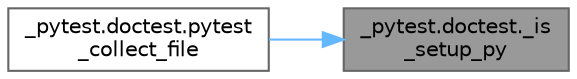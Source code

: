 digraph "_pytest.doctest._is_setup_py"
{
 // LATEX_PDF_SIZE
  bgcolor="transparent";
  edge [fontname=Helvetica,fontsize=10,labelfontname=Helvetica,labelfontsize=10];
  node [fontname=Helvetica,fontsize=10,shape=box,height=0.2,width=0.4];
  rankdir="RL";
  Node1 [id="Node000001",label="_pytest.doctest._is\l_setup_py",height=0.2,width=0.4,color="gray40", fillcolor="grey60", style="filled", fontcolor="black",tooltip=" "];
  Node1 -> Node2 [id="edge1_Node000001_Node000002",dir="back",color="steelblue1",style="solid",tooltip=" "];
  Node2 [id="Node000002",label="_pytest.doctest.pytest\l_collect_file",height=0.2,width=0.4,color="grey40", fillcolor="white", style="filled",URL="$namespace__pytest_1_1doctest.html#a6e40531a4d3272b8608f5fdc573dd4e4",tooltip=" "];
}
